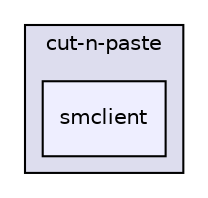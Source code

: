 digraph "evince-master/cut-n-paste/smclient" {
  compound=true
  node [ fontsize="10", fontname="Helvetica"];
  edge [ labelfontsize="10", labelfontname="Helvetica"];
  subgraph clusterdir_66798fc8659e7daf0e5247fc7505c5a3 {
    graph [ bgcolor="#ddddee", pencolor="black", label="cut-n-paste" fontname="Helvetica", fontsize="10", URL="dir_66798fc8659e7daf0e5247fc7505c5a3.html"]
  dir_fad19fa22c20ef303bc712affc457b32 [shape=box, label="smclient", style="filled", fillcolor="#eeeeff", pencolor="black", URL="dir_fad19fa22c20ef303bc712affc457b32.html"];
  }
}
